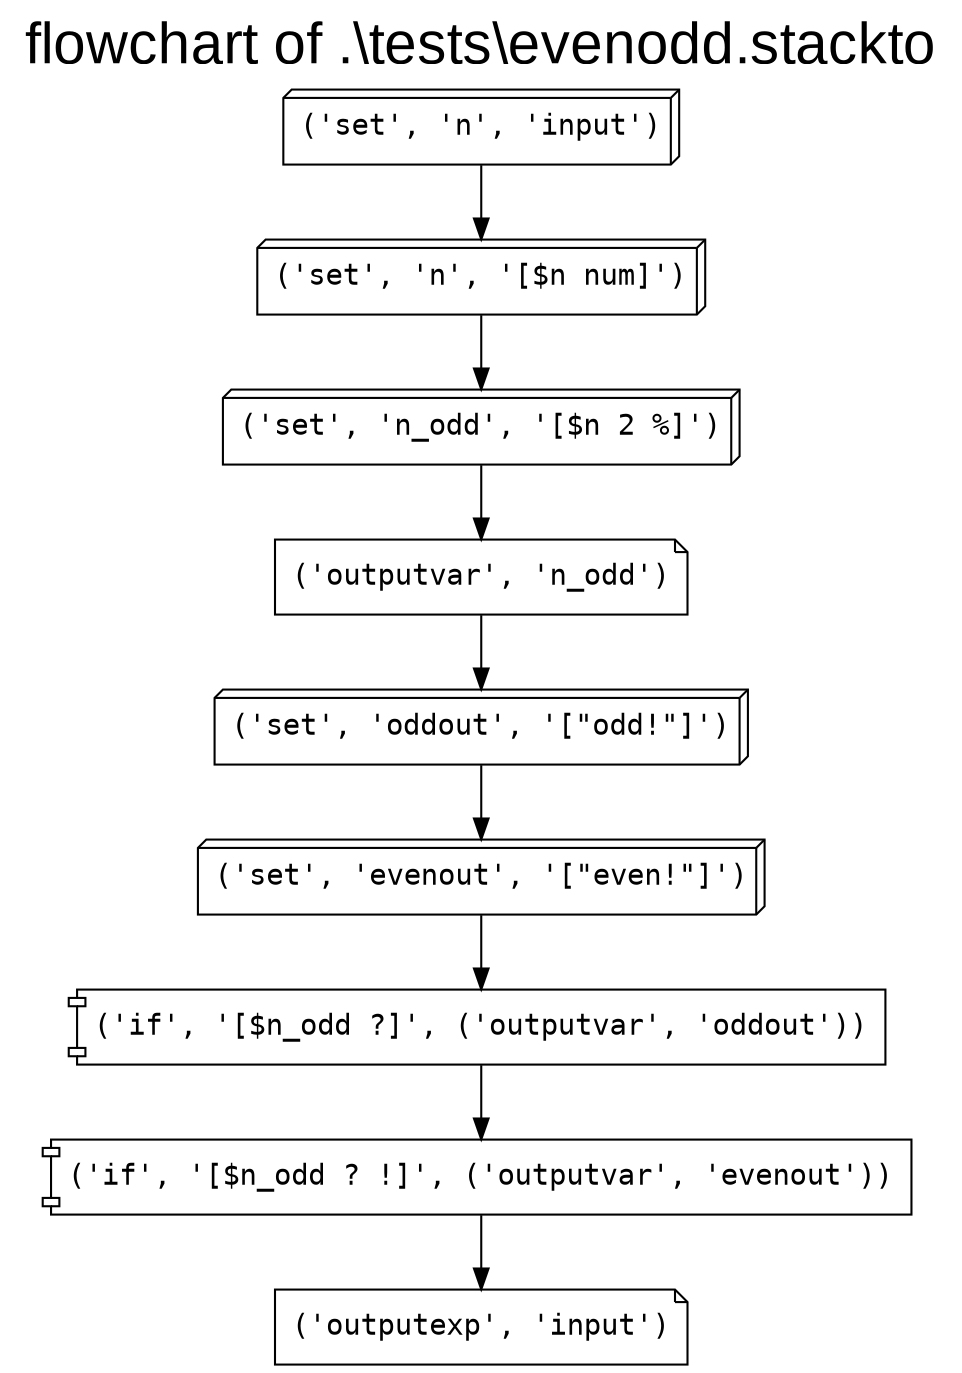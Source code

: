 digraph "flowchart of .\\tests\\evenodd.stackto" {
	label="flowchart of .\\tests\\evenodd.stackto"
	labelloc=t
	fontsize=28
	fontname=Arial
	node [fontname=Consolas]
	edge [fontname=Consolas]
	node [shape=box3d]
	"('set', 'n', 'input')"
	node [shape=oval]
	node [shape=box3d]
	"('set', 'n', '[$n num]')"
	node [shape=oval]
	node [shape=box3d]
	"('set', 'n_odd', '[$n 2 %]')"
	node [shape=oval]
	node [shape=note]
	"('outputvar', 'n_odd')"
	node [shape=oval]
	node [shape=box3d]
	"('set', 'oddout', '[\"odd!\"]')"
	node [shape=oval]
	node [shape=box3d]
	"('set', 'evenout', '[\"even!\"]')"
	node [shape=oval]
	node [shape=component]
	"('if', '[$n_odd ?]', ('outputvar', 'oddout'))"
	node [shape=oval]
	node [shape=component]
	"('if', '[$n_odd ? !]', ('outputvar', 'evenout'))"
	node [shape=oval]
	node [shape=note]
	"('outputexp', 'input')"
	node [shape=oval]
	"('set', 'n', 'input')" -> "('set', 'n', '[$n num]')"
	"('set', 'n', '[$n num]')" -> "('set', 'n_odd', '[$n 2 %]')"
	"('set', 'n_odd', '[$n 2 %]')" -> "('outputvar', 'n_odd')"
	"('outputvar', 'n_odd')" -> "('set', 'oddout', '[\"odd!\"]')"
	"('set', 'oddout', '[\"odd!\"]')" -> "('set', 'evenout', '[\"even!\"]')"
	"('set', 'evenout', '[\"even!\"]')" -> "('if', '[$n_odd ?]', ('outputvar', 'oddout'))"
	"('if', '[$n_odd ?]', ('outputvar', 'oddout'))" -> "('if', '[$n_odd ? !]', ('outputvar', 'evenout'))"
	"('if', '[$n_odd ? !]', ('outputvar', 'evenout'))" -> "('outputexp', 'input')"
}
